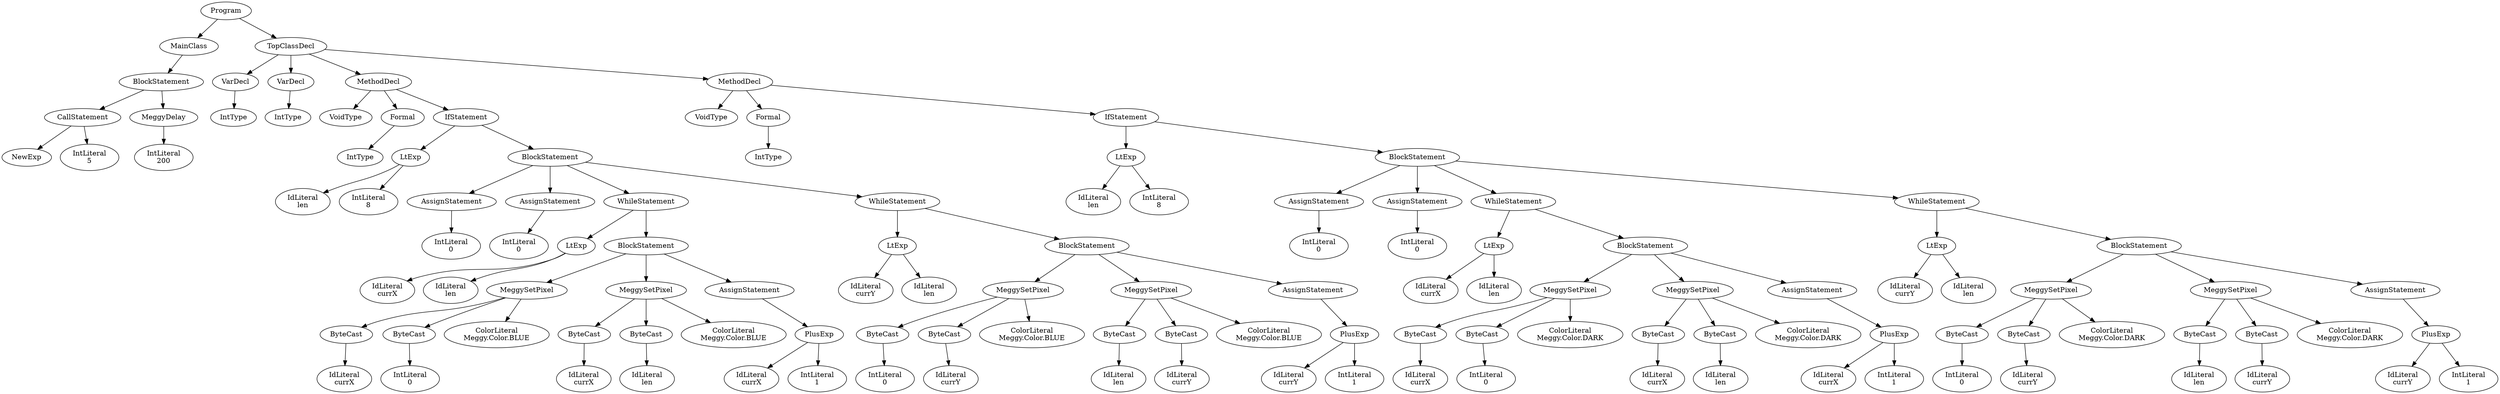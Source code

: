 digraph ASTGraph {
0 [ label="Program" ];
1 [ label="MainClass" ];
0 -> 1
2 [ label="BlockStatement" ];
1 -> 2
3 [ label="CallStatement" ];
2 -> 3
4 [ label="NewExp" ];
3 -> 4
5 [ label="IntLiteral\n5" ];
3 -> 5
6 [ label="MeggyDelay" ];
2 -> 6
7 [ label="IntLiteral\n200" ];
6 -> 7
8 [ label="TopClassDecl" ];
0 -> 8
9 [ label="VarDecl" ];
8 -> 9
10 [ label="IntType" ];
9 -> 10
11 [ label="VarDecl" ];
8 -> 11
12 [ label="IntType" ];
11 -> 12
13 [ label="MethodDecl" ];
8 -> 13
14 [ label="VoidType" ];
13 -> 14
15 [ label="Formal" ];
13 -> 15
16 [ label="IntType" ];
15 -> 16
17 [ label="IfStatement" ];
13 -> 17
18 [ label="LtExp" ];
17 -> 18
19 [ label="IdLiteral\nlen" ];
18 -> 19
20 [ label="IntLiteral\n8" ];
18 -> 20
21 [ label="BlockStatement" ];
17 -> 21
22 [ label="AssignStatement" ];
21 -> 22
23 [ label="IntLiteral\n0" ];
22 -> 23
24 [ label="AssignStatement" ];
21 -> 24
25 [ label="IntLiteral\n0" ];
24 -> 25
26 [ label="WhileStatement" ];
21 -> 26
27 [ label="LtExp" ];
26 -> 27
28 [ label="IdLiteral\ncurrX" ];
27 -> 28
29 [ label="IdLiteral\nlen" ];
27 -> 29
30 [ label="BlockStatement" ];
26 -> 30
31 [ label="MeggySetPixel" ];
30 -> 31
32 [ label="ByteCast" ];
31 -> 32
33 [ label="IdLiteral\ncurrX" ];
32 -> 33
34 [ label="ByteCast" ];
31 -> 34
35 [ label="IntLiteral\n0" ];
34 -> 35
36 [ label="ColorLiteral\nMeggy.Color.BLUE" ];
31 -> 36
37 [ label="MeggySetPixel" ];
30 -> 37
38 [ label="ByteCast" ];
37 -> 38
39 [ label="IdLiteral\ncurrX" ];
38 -> 39
40 [ label="ByteCast" ];
37 -> 40
41 [ label="IdLiteral\nlen" ];
40 -> 41
42 [ label="ColorLiteral\nMeggy.Color.BLUE" ];
37 -> 42
43 [ label="AssignStatement" ];
30 -> 43
44 [ label="PlusExp" ];
43 -> 44
45 [ label="IdLiteral\ncurrX" ];
44 -> 45
46 [ label="IntLiteral\n1" ];
44 -> 46
47 [ label="WhileStatement" ];
21 -> 47
48 [ label="LtExp" ];
47 -> 48
49 [ label="IdLiteral\ncurrY" ];
48 -> 49
50 [ label="IdLiteral\nlen" ];
48 -> 50
51 [ label="BlockStatement" ];
47 -> 51
52 [ label="MeggySetPixel" ];
51 -> 52
53 [ label="ByteCast" ];
52 -> 53
54 [ label="IntLiteral\n0" ];
53 -> 54
55 [ label="ByteCast" ];
52 -> 55
56 [ label="IdLiteral\ncurrY" ];
55 -> 56
57 [ label="ColorLiteral\nMeggy.Color.BLUE" ];
52 -> 57
58 [ label="MeggySetPixel" ];
51 -> 58
59 [ label="ByteCast" ];
58 -> 59
60 [ label="IdLiteral\nlen" ];
59 -> 60
61 [ label="ByteCast" ];
58 -> 61
62 [ label="IdLiteral\ncurrY" ];
61 -> 62
63 [ label="ColorLiteral\nMeggy.Color.BLUE" ];
58 -> 63
64 [ label="AssignStatement" ];
51 -> 64
65 [ label="PlusExp" ];
64 -> 65
66 [ label="IdLiteral\ncurrY" ];
65 -> 66
67 [ label="IntLiteral\n1" ];
65 -> 67
68 [ label="MethodDecl" ];
8 -> 68
69 [ label="VoidType" ];
68 -> 69
70 [ label="Formal" ];
68 -> 70
71 [ label="IntType" ];
70 -> 71
72 [ label="IfStatement" ];
68 -> 72
73 [ label="LtExp" ];
72 -> 73
74 [ label="IdLiteral\nlen" ];
73 -> 74
75 [ label="IntLiteral\n8" ];
73 -> 75
76 [ label="BlockStatement" ];
72 -> 76
77 [ label="AssignStatement" ];
76 -> 77
78 [ label="IntLiteral\n0" ];
77 -> 78
79 [ label="AssignStatement" ];
76 -> 79
80 [ label="IntLiteral\n0" ];
79 -> 80
81 [ label="WhileStatement" ];
76 -> 81
82 [ label="LtExp" ];
81 -> 82
83 [ label="IdLiteral\ncurrX" ];
82 -> 83
84 [ label="IdLiteral\nlen" ];
82 -> 84
85 [ label="BlockStatement" ];
81 -> 85
86 [ label="MeggySetPixel" ];
85 -> 86
87 [ label="ByteCast" ];
86 -> 87
88 [ label="IdLiteral\ncurrX" ];
87 -> 88
89 [ label="ByteCast" ];
86 -> 89
90 [ label="IntLiteral\n0" ];
89 -> 90
91 [ label="ColorLiteral\nMeggy.Color.DARK" ];
86 -> 91
92 [ label="MeggySetPixel" ];
85 -> 92
93 [ label="ByteCast" ];
92 -> 93
94 [ label="IdLiteral\ncurrX" ];
93 -> 94
95 [ label="ByteCast" ];
92 -> 95
96 [ label="IdLiteral\nlen" ];
95 -> 96
97 [ label="ColorLiteral\nMeggy.Color.DARK" ];
92 -> 97
98 [ label="AssignStatement" ];
85 -> 98
99 [ label="PlusExp" ];
98 -> 99
100 [ label="IdLiteral\ncurrX" ];
99 -> 100
101 [ label="IntLiteral\n1" ];
99 -> 101
102 [ label="WhileStatement" ];
76 -> 102
103 [ label="LtExp" ];
102 -> 103
104 [ label="IdLiteral\ncurrY" ];
103 -> 104
105 [ label="IdLiteral\nlen" ];
103 -> 105
106 [ label="BlockStatement" ];
102 -> 106
107 [ label="MeggySetPixel" ];
106 -> 107
108 [ label="ByteCast" ];
107 -> 108
109 [ label="IntLiteral\n0" ];
108 -> 109
110 [ label="ByteCast" ];
107 -> 110
111 [ label="IdLiteral\ncurrY" ];
110 -> 111
112 [ label="ColorLiteral\nMeggy.Color.DARK" ];
107 -> 112
113 [ label="MeggySetPixel" ];
106 -> 113
114 [ label="ByteCast" ];
113 -> 114
115 [ label="IdLiteral\nlen" ];
114 -> 115
116 [ label="ByteCast" ];
113 -> 116
117 [ label="IdLiteral\ncurrY" ];
116 -> 117
118 [ label="ColorLiteral\nMeggy.Color.DARK" ];
113 -> 118
119 [ label="AssignStatement" ];
106 -> 119
120 [ label="PlusExp" ];
119 -> 120
121 [ label="IdLiteral\ncurrY" ];
120 -> 121
122 [ label="IntLiteral\n1" ];
120 -> 122
}

